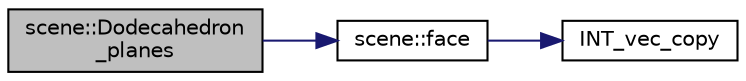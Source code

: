 digraph "scene::Dodecahedron_planes"
{
  edge [fontname="Helvetica",fontsize="10",labelfontname="Helvetica",labelfontsize="10"];
  node [fontname="Helvetica",fontsize="10",shape=record];
  rankdir="LR";
  Node46 [label="scene::Dodecahedron\l_planes",height=0.2,width=0.4,color="black", fillcolor="grey75", style="filled", fontcolor="black"];
  Node46 -> Node47 [color="midnightblue",fontsize="10",style="solid",fontname="Helvetica"];
  Node47 [label="scene::face",height=0.2,width=0.4,color="black", fillcolor="white", style="filled",URL="$df/db1/classscene.html#a72b31cd6b51a2bad1b5c3dcbcbaf12eb"];
  Node47 -> Node48 [color="midnightblue",fontsize="10",style="solid",fontname="Helvetica"];
  Node48 [label="INT_vec_copy",height=0.2,width=0.4,color="black", fillcolor="white", style="filled",URL="$df/dbf/sajeeb_8_c.html#ac2d875e27e009af6ec04d17254d11075"];
}
